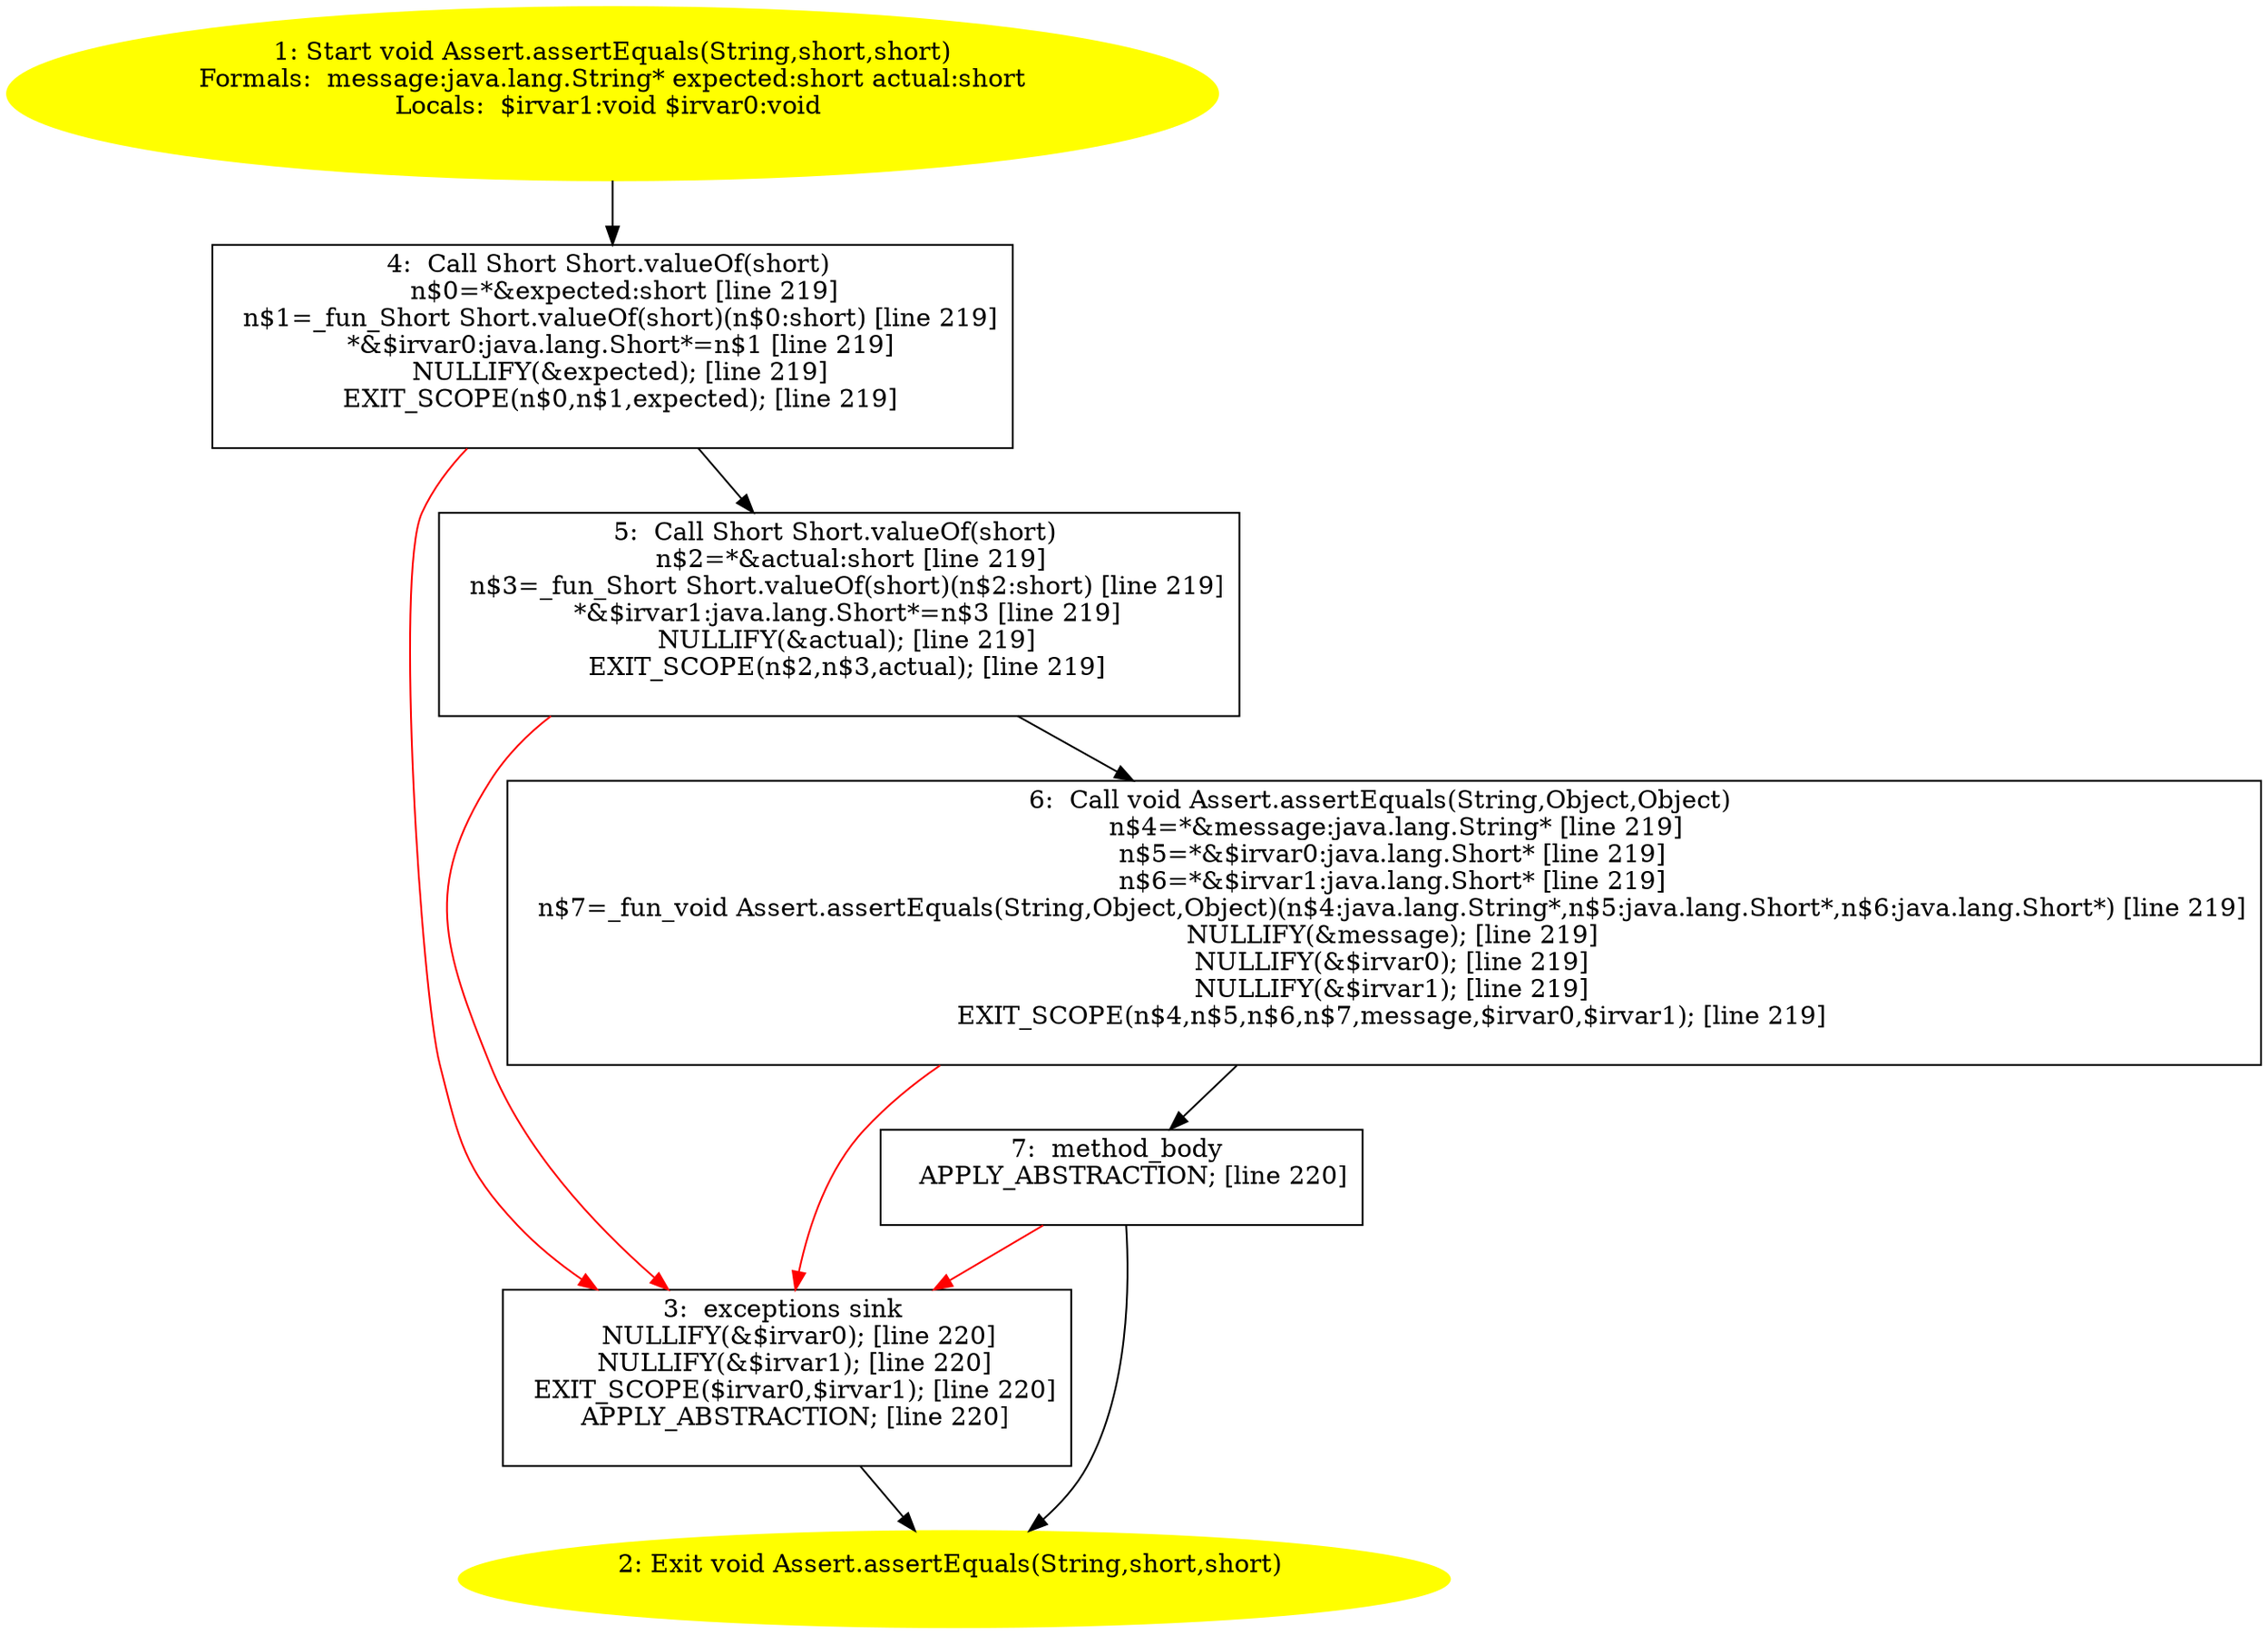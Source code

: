 /* @generated */
digraph cfg {
"junit.framework.Assert.assertEquals(java.lang.String,short,short):void.014951ba9d3db4b0a62aca2920433dfa_1" [label="1: Start void Assert.assertEquals(String,short,short)\nFormals:  message:java.lang.String* expected:short actual:short\nLocals:  $irvar1:void $irvar0:void \n  " color=yellow style=filled]
	

	 "junit.framework.Assert.assertEquals(java.lang.String,short,short):void.014951ba9d3db4b0a62aca2920433dfa_1" -> "junit.framework.Assert.assertEquals(java.lang.String,short,short):void.014951ba9d3db4b0a62aca2920433dfa_4" ;
"junit.framework.Assert.assertEquals(java.lang.String,short,short):void.014951ba9d3db4b0a62aca2920433dfa_2" [label="2: Exit void Assert.assertEquals(String,short,short) \n  " color=yellow style=filled]
	

"junit.framework.Assert.assertEquals(java.lang.String,short,short):void.014951ba9d3db4b0a62aca2920433dfa_3" [label="3:  exceptions sink \n   NULLIFY(&$irvar0); [line 220]\n  NULLIFY(&$irvar1); [line 220]\n  EXIT_SCOPE($irvar0,$irvar1); [line 220]\n  APPLY_ABSTRACTION; [line 220]\n " shape="box"]
	

	 "junit.framework.Assert.assertEquals(java.lang.String,short,short):void.014951ba9d3db4b0a62aca2920433dfa_3" -> "junit.framework.Assert.assertEquals(java.lang.String,short,short):void.014951ba9d3db4b0a62aca2920433dfa_2" ;
"junit.framework.Assert.assertEquals(java.lang.String,short,short):void.014951ba9d3db4b0a62aca2920433dfa_4" [label="4:  Call Short Short.valueOf(short) \n   n$0=*&expected:short [line 219]\n  n$1=_fun_Short Short.valueOf(short)(n$0:short) [line 219]\n  *&$irvar0:java.lang.Short*=n$1 [line 219]\n  NULLIFY(&expected); [line 219]\n  EXIT_SCOPE(n$0,n$1,expected); [line 219]\n " shape="box"]
	

	 "junit.framework.Assert.assertEquals(java.lang.String,short,short):void.014951ba9d3db4b0a62aca2920433dfa_4" -> "junit.framework.Assert.assertEquals(java.lang.String,short,short):void.014951ba9d3db4b0a62aca2920433dfa_5" ;
	 "junit.framework.Assert.assertEquals(java.lang.String,short,short):void.014951ba9d3db4b0a62aca2920433dfa_4" -> "junit.framework.Assert.assertEquals(java.lang.String,short,short):void.014951ba9d3db4b0a62aca2920433dfa_3" [color="red" ];
"junit.framework.Assert.assertEquals(java.lang.String,short,short):void.014951ba9d3db4b0a62aca2920433dfa_5" [label="5:  Call Short Short.valueOf(short) \n   n$2=*&actual:short [line 219]\n  n$3=_fun_Short Short.valueOf(short)(n$2:short) [line 219]\n  *&$irvar1:java.lang.Short*=n$3 [line 219]\n  NULLIFY(&actual); [line 219]\n  EXIT_SCOPE(n$2,n$3,actual); [line 219]\n " shape="box"]
	

	 "junit.framework.Assert.assertEquals(java.lang.String,short,short):void.014951ba9d3db4b0a62aca2920433dfa_5" -> "junit.framework.Assert.assertEquals(java.lang.String,short,short):void.014951ba9d3db4b0a62aca2920433dfa_6" ;
	 "junit.framework.Assert.assertEquals(java.lang.String,short,short):void.014951ba9d3db4b0a62aca2920433dfa_5" -> "junit.framework.Assert.assertEquals(java.lang.String,short,short):void.014951ba9d3db4b0a62aca2920433dfa_3" [color="red" ];
"junit.framework.Assert.assertEquals(java.lang.String,short,short):void.014951ba9d3db4b0a62aca2920433dfa_6" [label="6:  Call void Assert.assertEquals(String,Object,Object) \n   n$4=*&message:java.lang.String* [line 219]\n  n$5=*&$irvar0:java.lang.Short* [line 219]\n  n$6=*&$irvar1:java.lang.Short* [line 219]\n  n$7=_fun_void Assert.assertEquals(String,Object,Object)(n$4:java.lang.String*,n$5:java.lang.Short*,n$6:java.lang.Short*) [line 219]\n  NULLIFY(&message); [line 219]\n  NULLIFY(&$irvar0); [line 219]\n  NULLIFY(&$irvar1); [line 219]\n  EXIT_SCOPE(n$4,n$5,n$6,n$7,message,$irvar0,$irvar1); [line 219]\n " shape="box"]
	

	 "junit.framework.Assert.assertEquals(java.lang.String,short,short):void.014951ba9d3db4b0a62aca2920433dfa_6" -> "junit.framework.Assert.assertEquals(java.lang.String,short,short):void.014951ba9d3db4b0a62aca2920433dfa_7" ;
	 "junit.framework.Assert.assertEquals(java.lang.String,short,short):void.014951ba9d3db4b0a62aca2920433dfa_6" -> "junit.framework.Assert.assertEquals(java.lang.String,short,short):void.014951ba9d3db4b0a62aca2920433dfa_3" [color="red" ];
"junit.framework.Assert.assertEquals(java.lang.String,short,short):void.014951ba9d3db4b0a62aca2920433dfa_7" [label="7:  method_body \n   APPLY_ABSTRACTION; [line 220]\n " shape="box"]
	

	 "junit.framework.Assert.assertEquals(java.lang.String,short,short):void.014951ba9d3db4b0a62aca2920433dfa_7" -> "junit.framework.Assert.assertEquals(java.lang.String,short,short):void.014951ba9d3db4b0a62aca2920433dfa_2" ;
	 "junit.framework.Assert.assertEquals(java.lang.String,short,short):void.014951ba9d3db4b0a62aca2920433dfa_7" -> "junit.framework.Assert.assertEquals(java.lang.String,short,short):void.014951ba9d3db4b0a62aca2920433dfa_3" [color="red" ];
}

